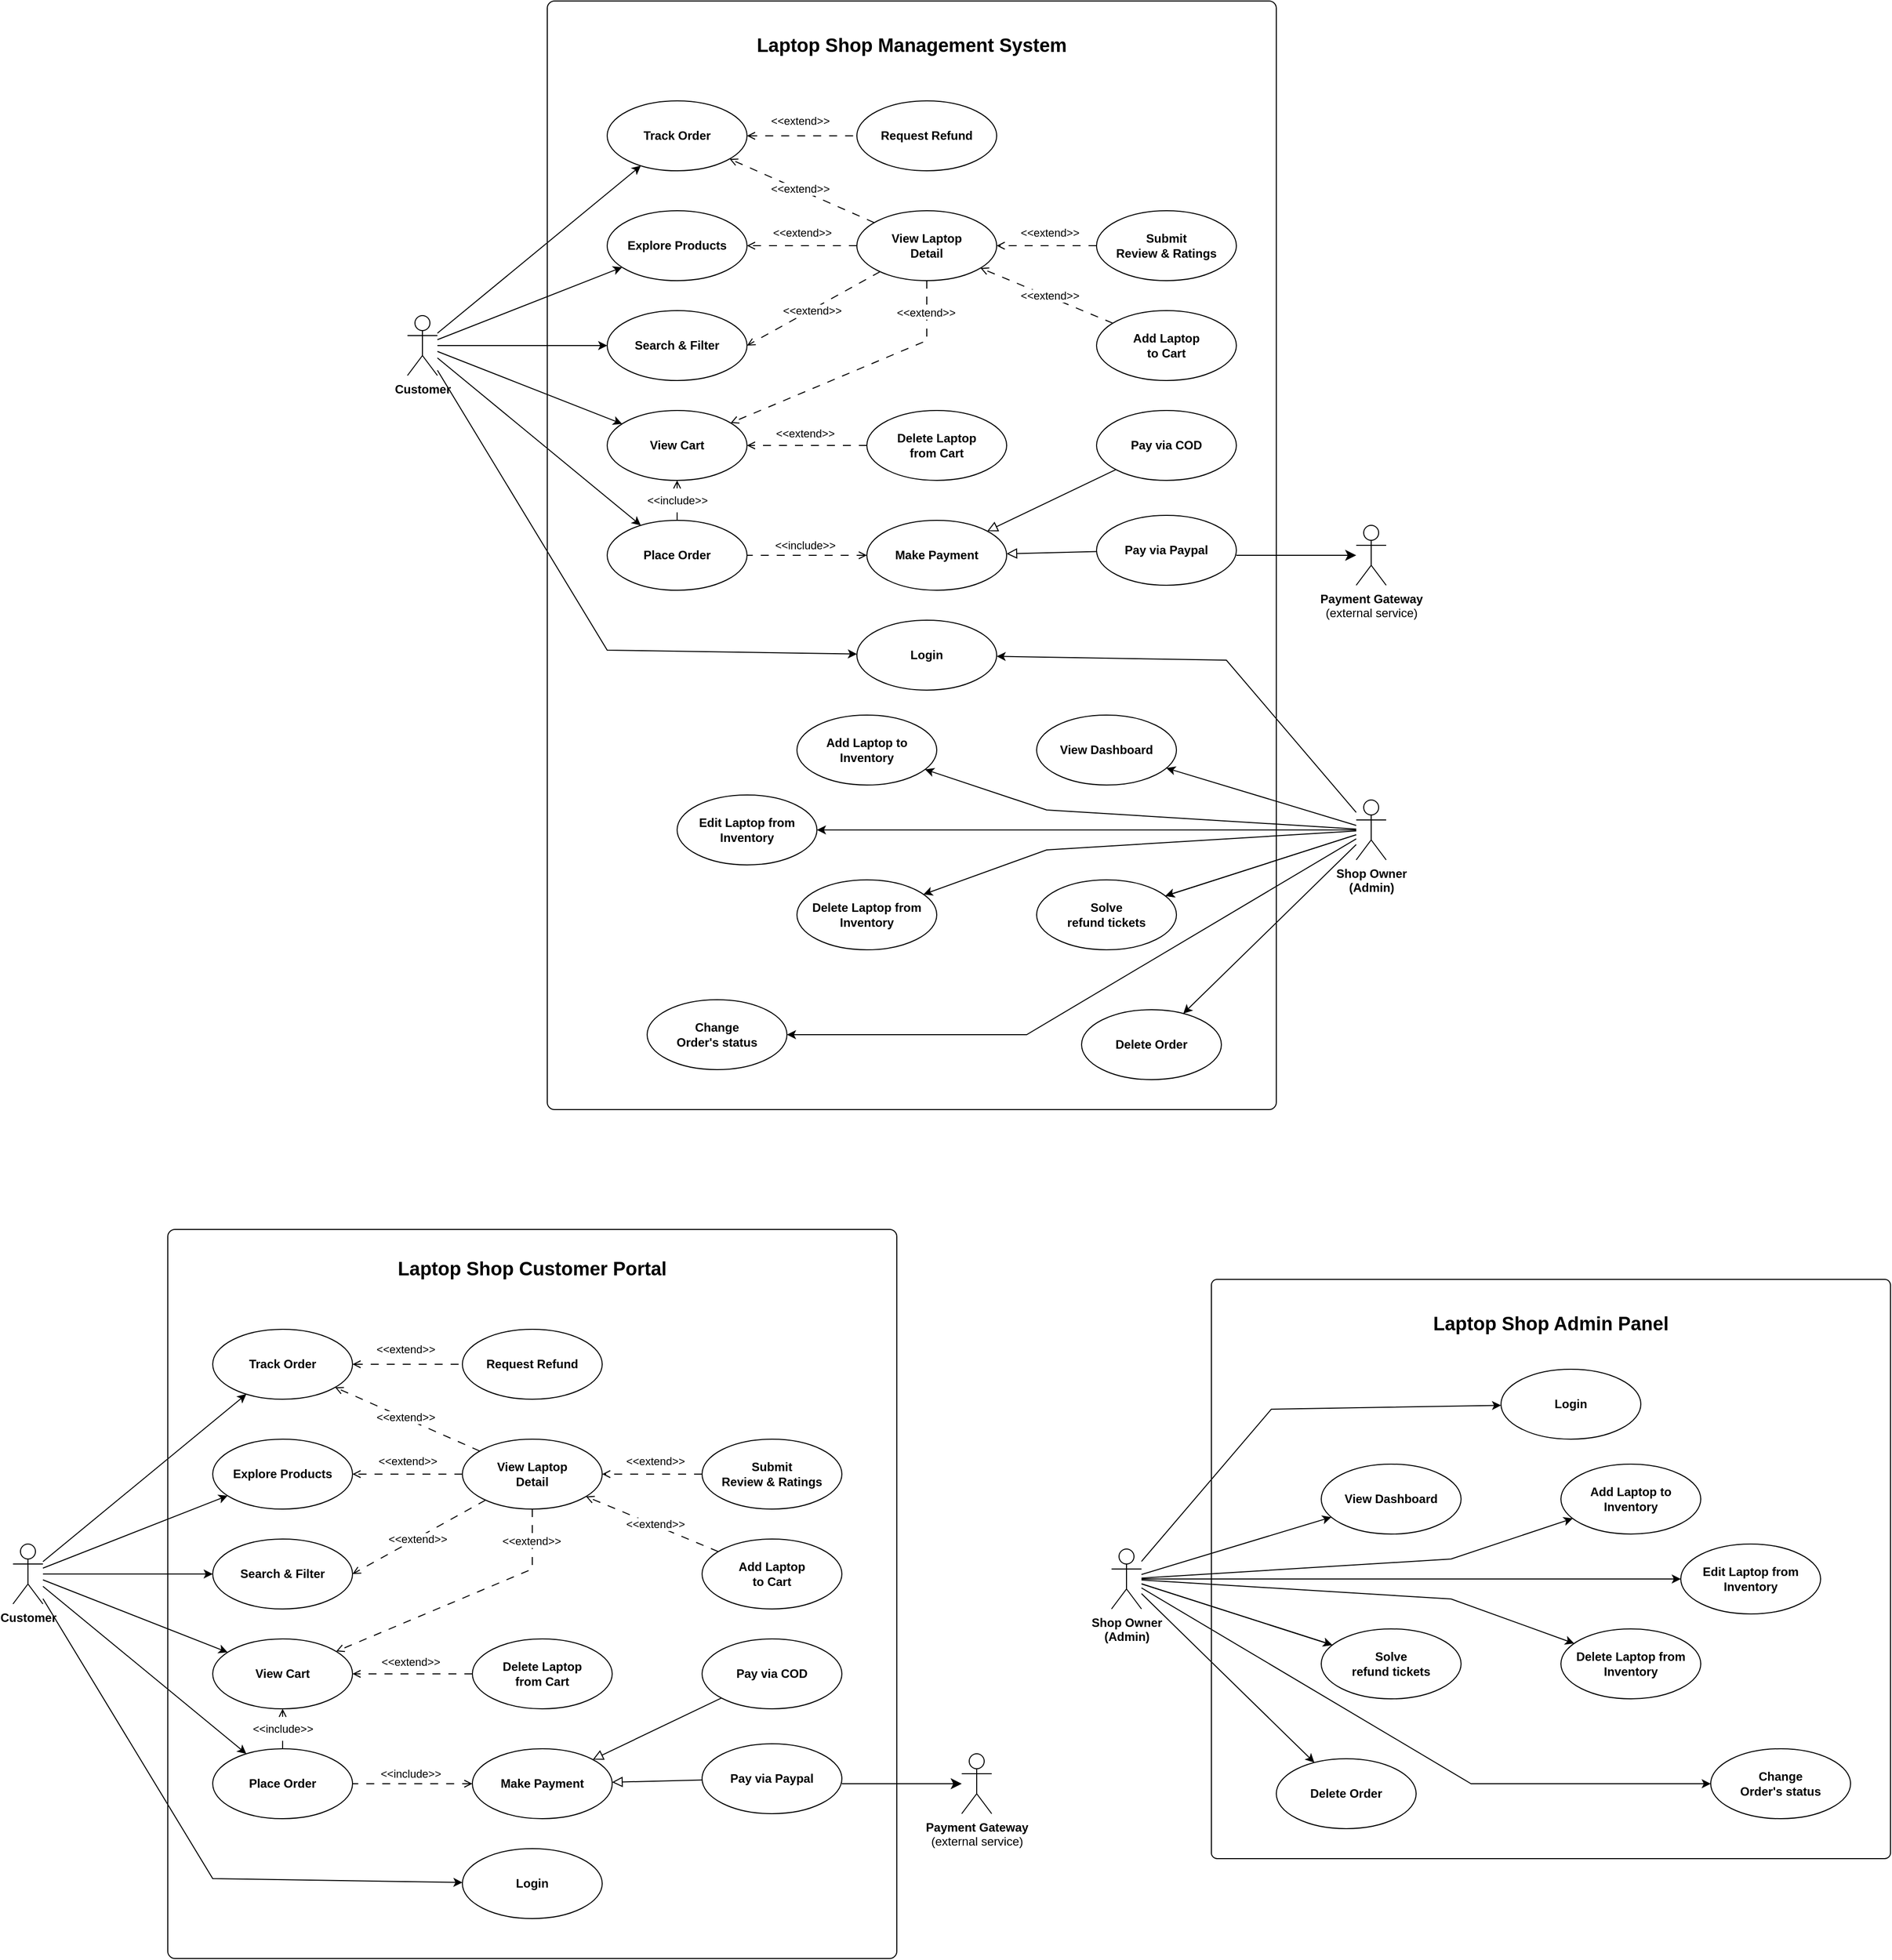 <mxfile version="26.2.14">
  <diagram name="Page-1" id="epp6MeICnpgugjpacMf2">
    <mxGraphModel dx="6395" dy="3235" grid="1" gridSize="10" guides="1" tooltips="1" connect="1" arrows="1" fold="1" page="1" pageScale="1" pageWidth="850" pageHeight="1100" math="0" shadow="0">
      <root>
        <mxCell id="0" />
        <mxCell id="1" parent="0" />
        <mxCell id="wX9qZOOwwHoZyqsNYJGV-92" value="" style="group" vertex="1" connectable="0" parent="1">
          <mxGeometry x="1470" y="1380" width="780" height="580" as="geometry" />
        </mxCell>
        <mxCell id="L0Vu2dLtuKGxXNF1MH6C-89" value="" style="rounded=1;whiteSpace=wrap;html=1;arcSize=1;" parent="wX9qZOOwwHoZyqsNYJGV-92" vertex="1">
          <mxGeometry x="100" width="680" height="580" as="geometry" />
        </mxCell>
        <mxCell id="L0Vu2dLtuKGxXNF1MH6C-90" value="&lt;strong data-end=&quot;806&quot; data-start=&quot;779&quot;&gt;Laptop Shop Admin Panel&lt;/strong&gt;" style="text;html=1;align=center;verticalAlign=middle;whiteSpace=wrap;rounded=0;fontStyle=1;fontSize=19;" parent="wX9qZOOwwHoZyqsNYJGV-92" vertex="1">
          <mxGeometry x="245" y="30" width="390" height="30" as="geometry" />
        </mxCell>
        <mxCell id="wX9qZOOwwHoZyqsNYJGV-73" style="rounded=0;orthogonalLoop=1;jettySize=auto;html=1;" edge="1" parent="wX9qZOOwwHoZyqsNYJGV-92" source="wX9qZOOwwHoZyqsNYJGV-81" target="wX9qZOOwwHoZyqsNYJGV-82">
          <mxGeometry relative="1" as="geometry">
            <Array as="points">
              <mxPoint x="160" y="130" />
            </Array>
          </mxGeometry>
        </mxCell>
        <mxCell id="wX9qZOOwwHoZyqsNYJGV-74" style="rounded=0;orthogonalLoop=1;jettySize=auto;html=1;" edge="1" parent="wX9qZOOwwHoZyqsNYJGV-92" source="wX9qZOOwwHoZyqsNYJGV-81" target="wX9qZOOwwHoZyqsNYJGV-83">
          <mxGeometry relative="1" as="geometry">
            <Array as="points">
              <mxPoint x="340" y="280" />
            </Array>
          </mxGeometry>
        </mxCell>
        <mxCell id="wX9qZOOwwHoZyqsNYJGV-75" style="rounded=0;orthogonalLoop=1;jettySize=auto;html=1;" edge="1" parent="wX9qZOOwwHoZyqsNYJGV-92" source="wX9qZOOwwHoZyqsNYJGV-81" target="wX9qZOOwwHoZyqsNYJGV-85">
          <mxGeometry relative="1" as="geometry" />
        </mxCell>
        <mxCell id="wX9qZOOwwHoZyqsNYJGV-76" style="rounded=0;orthogonalLoop=1;jettySize=auto;html=1;" edge="1" parent="wX9qZOOwwHoZyqsNYJGV-92" source="wX9qZOOwwHoZyqsNYJGV-81" target="wX9qZOOwwHoZyqsNYJGV-87">
          <mxGeometry relative="1" as="geometry" />
        </mxCell>
        <mxCell id="wX9qZOOwwHoZyqsNYJGV-77" style="edgeStyle=orthogonalEdgeStyle;rounded=0;orthogonalLoop=1;jettySize=auto;html=1;" edge="1" parent="wX9qZOOwwHoZyqsNYJGV-92" source="wX9qZOOwwHoZyqsNYJGV-81" target="wX9qZOOwwHoZyqsNYJGV-88">
          <mxGeometry relative="1" as="geometry" />
        </mxCell>
        <mxCell id="wX9qZOOwwHoZyqsNYJGV-78" style="rounded=0;orthogonalLoop=1;jettySize=auto;html=1;" edge="1" parent="wX9qZOOwwHoZyqsNYJGV-92" target="wX9qZOOwwHoZyqsNYJGV-89">
          <mxGeometry relative="1" as="geometry">
            <mxPoint x="30" y="301" as="sourcePoint" />
            <Array as="points">
              <mxPoint x="340" y="320" />
            </Array>
          </mxGeometry>
        </mxCell>
        <mxCell id="wX9qZOOwwHoZyqsNYJGV-79" style="rounded=0;orthogonalLoop=1;jettySize=auto;html=1;" edge="1" parent="wX9qZOOwwHoZyqsNYJGV-92" source="wX9qZOOwwHoZyqsNYJGV-81" target="wX9qZOOwwHoZyqsNYJGV-90">
          <mxGeometry relative="1" as="geometry" />
        </mxCell>
        <mxCell id="wX9qZOOwwHoZyqsNYJGV-80" style="rounded=0;orthogonalLoop=1;jettySize=auto;html=1;" edge="1" parent="wX9qZOOwwHoZyqsNYJGV-92" source="wX9qZOOwwHoZyqsNYJGV-81" target="wX9qZOOwwHoZyqsNYJGV-84">
          <mxGeometry relative="1" as="geometry">
            <Array as="points">
              <mxPoint x="360" y="505" />
            </Array>
          </mxGeometry>
        </mxCell>
        <mxCell id="wX9qZOOwwHoZyqsNYJGV-81" value="&lt;div&gt;&lt;strong data-end=&quot;55&quot; data-start=&quot;33&quot;&gt;Shop Owner&lt;/strong&gt;&lt;/div&gt;&lt;div&gt;&lt;strong data-end=&quot;55&quot; data-start=&quot;33&quot;&gt;(Admin)&lt;/strong&gt;&lt;/div&gt;" style="shape=umlActor;verticalLabelPosition=bottom;verticalAlign=top;html=1;outlineConnect=0;" vertex="1" parent="wX9qZOOwwHoZyqsNYJGV-92">
          <mxGeometry y="270" width="30" height="60" as="geometry" />
        </mxCell>
        <mxCell id="wX9qZOOwwHoZyqsNYJGV-82" value="&lt;div&gt;Login&lt;/div&gt;" style="ellipse;whiteSpace=wrap;html=1;fontStyle=1" vertex="1" parent="wX9qZOOwwHoZyqsNYJGV-92">
          <mxGeometry x="390" y="90" width="140" height="70" as="geometry" />
        </mxCell>
        <mxCell id="wX9qZOOwwHoZyqsNYJGV-83" value="Add Laptop to Inventory" style="ellipse;whiteSpace=wrap;html=1;fontStyle=1" vertex="1" parent="wX9qZOOwwHoZyqsNYJGV-92">
          <mxGeometry x="450" y="185" width="140" height="70" as="geometry" />
        </mxCell>
        <mxCell id="wX9qZOOwwHoZyqsNYJGV-84" value="&lt;div&gt;Change&lt;/div&gt;&lt;div&gt;Order&#39;s status&lt;/div&gt;" style="ellipse;whiteSpace=wrap;html=1;fontStyle=1" vertex="1" parent="wX9qZOOwwHoZyqsNYJGV-92">
          <mxGeometry x="600" y="470" width="140" height="70" as="geometry" />
        </mxCell>
        <mxCell id="wX9qZOOwwHoZyqsNYJGV-85" value="View Dashboard" style="ellipse;whiteSpace=wrap;html=1;fontStyle=1" vertex="1" parent="wX9qZOOwwHoZyqsNYJGV-92">
          <mxGeometry x="210" y="185" width="140" height="70" as="geometry" />
        </mxCell>
        <mxCell id="wX9qZOOwwHoZyqsNYJGV-86" value="" style="rounded=0;orthogonalLoop=1;jettySize=auto;html=1;" edge="1" parent="wX9qZOOwwHoZyqsNYJGV-92" source="wX9qZOOwwHoZyqsNYJGV-81" target="wX9qZOOwwHoZyqsNYJGV-87">
          <mxGeometry relative="1" as="geometry">
            <mxPoint x="30" y="303" as="sourcePoint" />
            <mxPoint x="376" y="381" as="targetPoint" />
          </mxGeometry>
        </mxCell>
        <mxCell id="wX9qZOOwwHoZyqsNYJGV-87" value="&lt;div&gt;Solve&lt;/div&gt;&lt;div&gt;refund tickets&lt;/div&gt;" style="ellipse;whiteSpace=wrap;html=1;fontStyle=1" vertex="1" parent="wX9qZOOwwHoZyqsNYJGV-92">
          <mxGeometry x="210" y="350" width="140" height="70" as="geometry" />
        </mxCell>
        <mxCell id="wX9qZOOwwHoZyqsNYJGV-88" value="Edit Laptop from Inventory" style="ellipse;whiteSpace=wrap;html=1;fontStyle=1" vertex="1" parent="wX9qZOOwwHoZyqsNYJGV-92">
          <mxGeometry x="570" y="265" width="140" height="70" as="geometry" />
        </mxCell>
        <mxCell id="wX9qZOOwwHoZyqsNYJGV-89" value="Delete Laptop from Inventory" style="ellipse;whiteSpace=wrap;html=1;fontStyle=1" vertex="1" parent="wX9qZOOwwHoZyqsNYJGV-92">
          <mxGeometry x="450" y="350" width="140" height="70" as="geometry" />
        </mxCell>
        <mxCell id="wX9qZOOwwHoZyqsNYJGV-90" value="Delete Order" style="ellipse;whiteSpace=wrap;html=1;fontStyle=1" vertex="1" parent="wX9qZOOwwHoZyqsNYJGV-92">
          <mxGeometry x="165" y="480" width="140" height="70" as="geometry" />
        </mxCell>
        <mxCell id="wX9qZOOwwHoZyqsNYJGV-94" value="" style="group" vertex="1" connectable="0" parent="1">
          <mxGeometry x="370" y="1330" width="980" height="730" as="geometry" />
        </mxCell>
        <mxCell id="L0Vu2dLtuKGxXNF1MH6C-61" value="" style="rounded=1;whiteSpace=wrap;html=1;arcSize=1;container=0;" parent="wX9qZOOwwHoZyqsNYJGV-94" vertex="1">
          <mxGeometry x="155" width="730" height="730" as="geometry" />
        </mxCell>
        <mxCell id="wX9qZOOwwHoZyqsNYJGV-23" value="&lt;div&gt;&lt;strong data-end=&quot;80&quot; data-start=&quot;61&quot;&gt;Payment Gateway&lt;/strong&gt;&lt;br&gt;&lt;/div&gt;&lt;div&gt;(external service)&lt;/div&gt;" style="shape=umlActor;verticalLabelPosition=bottom;verticalAlign=top;html=1;outlineConnect=0;container=0;" vertex="1" parent="wX9qZOOwwHoZyqsNYJGV-94">
          <mxGeometry x="950" y="525" width="30" height="60" as="geometry" />
        </mxCell>
        <mxCell id="wX9qZOOwwHoZyqsNYJGV-24" value="&lt;div&gt;Explore Products&lt;/div&gt;" style="ellipse;whiteSpace=wrap;html=1;fontStyle=1;container=0;" vertex="1" parent="wX9qZOOwwHoZyqsNYJGV-94">
          <mxGeometry x="200" y="210" width="140" height="70" as="geometry" />
        </mxCell>
        <mxCell id="wX9qZOOwwHoZyqsNYJGV-25" value="&lt;div&gt;Search &amp;amp; Filter&lt;/div&gt;" style="ellipse;whiteSpace=wrap;html=1;fontStyle=1;container=0;" vertex="1" parent="wX9qZOOwwHoZyqsNYJGV-94">
          <mxGeometry x="200" y="310" width="140" height="70" as="geometry" />
        </mxCell>
        <mxCell id="wX9qZOOwwHoZyqsNYJGV-26" value="&lt;div&gt;View Cart&lt;/div&gt;" style="ellipse;whiteSpace=wrap;html=1;fontStyle=1;container=0;" vertex="1" parent="wX9qZOOwwHoZyqsNYJGV-94">
          <mxGeometry x="200" y="410" width="140" height="70" as="geometry" />
        </mxCell>
        <mxCell id="wX9qZOOwwHoZyqsNYJGV-27" style="rounded=0;orthogonalLoop=1;jettySize=auto;html=1;dashed=1;dashPattern=8 8;endArrow=open;endFill=0;" edge="1" parent="wX9qZOOwwHoZyqsNYJGV-94" source="wX9qZOOwwHoZyqsNYJGV-29" target="wX9qZOOwwHoZyqsNYJGV-26">
          <mxGeometry relative="1" as="geometry">
            <Array as="points" />
          </mxGeometry>
        </mxCell>
        <mxCell id="wX9qZOOwwHoZyqsNYJGV-28" value="&amp;lt;&amp;lt;include&amp;gt;&amp;gt;" style="edgeLabel;html=1;align=center;verticalAlign=middle;resizable=0;points=[];container=0;" connectable="0" vertex="1" parent="wX9qZOOwwHoZyqsNYJGV-27">
          <mxGeometry x="-0.104" relative="1" as="geometry">
            <mxPoint y="-2" as="offset" />
          </mxGeometry>
        </mxCell>
        <mxCell id="wX9qZOOwwHoZyqsNYJGV-29" value="Place Order" style="ellipse;whiteSpace=wrap;html=1;fontStyle=1;container=0;" vertex="1" parent="wX9qZOOwwHoZyqsNYJGV-94">
          <mxGeometry x="200" y="520" width="140" height="70" as="geometry" />
        </mxCell>
        <mxCell id="wX9qZOOwwHoZyqsNYJGV-30" style="rounded=0;orthogonalLoop=1;jettySize=auto;html=1;endArrow=none;endFill=0;dashed=1;dashPattern=8 8;startArrow=open;startFill=0;" edge="1" parent="wX9qZOOwwHoZyqsNYJGV-94" source="wX9qZOOwwHoZyqsNYJGV-32" target="wX9qZOOwwHoZyqsNYJGV-40">
          <mxGeometry relative="1" as="geometry" />
        </mxCell>
        <mxCell id="wX9qZOOwwHoZyqsNYJGV-31" value="&amp;lt;&amp;lt;extend&amp;gt;&amp;gt;" style="edgeLabel;html=1;align=center;verticalAlign=middle;resizable=0;points=[];container=0;" connectable="0" vertex="1" parent="wX9qZOOwwHoZyqsNYJGV-30">
          <mxGeometry x="-0.035" y="1" relative="1" as="geometry">
            <mxPoint y="-14" as="offset" />
          </mxGeometry>
        </mxCell>
        <mxCell id="wX9qZOOwwHoZyqsNYJGV-32" value="Track Order" style="ellipse;whiteSpace=wrap;html=1;fontStyle=1;container=0;" vertex="1" parent="wX9qZOOwwHoZyqsNYJGV-94">
          <mxGeometry x="200" y="100" width="140" height="70" as="geometry" />
        </mxCell>
        <mxCell id="wX9qZOOwwHoZyqsNYJGV-33" style="rounded=0;orthogonalLoop=1;jettySize=auto;html=1;" edge="1" parent="wX9qZOOwwHoZyqsNYJGV-94" source="wX9qZOOwwHoZyqsNYJGV-39" target="wX9qZOOwwHoZyqsNYJGV-41">
          <mxGeometry relative="1" as="geometry">
            <Array as="points">
              <mxPoint x="200" y="650" />
            </Array>
          </mxGeometry>
        </mxCell>
        <mxCell id="wX9qZOOwwHoZyqsNYJGV-34" style="rounded=0;orthogonalLoop=1;jettySize=auto;html=1;" edge="1" parent="wX9qZOOwwHoZyqsNYJGV-94" source="wX9qZOOwwHoZyqsNYJGV-39" target="wX9qZOOwwHoZyqsNYJGV-24">
          <mxGeometry relative="1" as="geometry" />
        </mxCell>
        <mxCell id="wX9qZOOwwHoZyqsNYJGV-35" style="rounded=0;orthogonalLoop=1;jettySize=auto;html=1;" edge="1" parent="wX9qZOOwwHoZyqsNYJGV-94" source="wX9qZOOwwHoZyqsNYJGV-39" target="wX9qZOOwwHoZyqsNYJGV-25">
          <mxGeometry relative="1" as="geometry" />
        </mxCell>
        <mxCell id="wX9qZOOwwHoZyqsNYJGV-36" style="rounded=0;orthogonalLoop=1;jettySize=auto;html=1;" edge="1" parent="wX9qZOOwwHoZyqsNYJGV-94" source="wX9qZOOwwHoZyqsNYJGV-39" target="wX9qZOOwwHoZyqsNYJGV-26">
          <mxGeometry relative="1" as="geometry">
            <mxPoint x="40" y="480" as="sourcePoint" />
          </mxGeometry>
        </mxCell>
        <mxCell id="wX9qZOOwwHoZyqsNYJGV-37" style="rounded=0;orthogonalLoop=1;jettySize=auto;html=1;" edge="1" parent="wX9qZOOwwHoZyqsNYJGV-94" source="wX9qZOOwwHoZyqsNYJGV-39" target="wX9qZOOwwHoZyqsNYJGV-32">
          <mxGeometry relative="1" as="geometry" />
        </mxCell>
        <mxCell id="wX9qZOOwwHoZyqsNYJGV-38" style="rounded=0;orthogonalLoop=1;jettySize=auto;html=1;" edge="1" parent="wX9qZOOwwHoZyqsNYJGV-94" source="wX9qZOOwwHoZyqsNYJGV-39" target="wX9qZOOwwHoZyqsNYJGV-29">
          <mxGeometry relative="1" as="geometry" />
        </mxCell>
        <mxCell id="wX9qZOOwwHoZyqsNYJGV-39" value="&lt;b&gt;Customer&lt;/b&gt;" style="shape=umlActor;verticalLabelPosition=bottom;verticalAlign=top;html=1;outlineConnect=0;container=0;" vertex="1" parent="wX9qZOOwwHoZyqsNYJGV-94">
          <mxGeometry y="315" width="30" height="60" as="geometry" />
        </mxCell>
        <mxCell id="wX9qZOOwwHoZyqsNYJGV-40" value="Request Refund" style="ellipse;whiteSpace=wrap;html=1;fontStyle=1;container=0;" vertex="1" parent="wX9qZOOwwHoZyqsNYJGV-94">
          <mxGeometry x="450" y="100" width="140" height="70" as="geometry" />
        </mxCell>
        <mxCell id="wX9qZOOwwHoZyqsNYJGV-41" value="&lt;div&gt;Login&lt;/div&gt;" style="ellipse;whiteSpace=wrap;html=1;fontStyle=1;container=0;" vertex="1" parent="wX9qZOOwwHoZyqsNYJGV-94">
          <mxGeometry x="450" y="620" width="140" height="70" as="geometry" />
        </mxCell>
        <mxCell id="wX9qZOOwwHoZyqsNYJGV-42" style="rounded=0;orthogonalLoop=1;jettySize=auto;html=1;dashed=1;dashPattern=8 8;endArrow=none;endFill=0;startArrow=open;startFill=0;" edge="1" parent="wX9qZOOwwHoZyqsNYJGV-94" source="wX9qZOOwwHoZyqsNYJGV-44" target="wX9qZOOwwHoZyqsNYJGV-29">
          <mxGeometry relative="1" as="geometry" />
        </mxCell>
        <mxCell id="wX9qZOOwwHoZyqsNYJGV-43" value="&amp;lt;&amp;lt;include&amp;gt;&amp;gt;" style="edgeLabel;html=1;align=center;verticalAlign=middle;resizable=0;points=[];container=0;" connectable="0" vertex="1" parent="wX9qZOOwwHoZyqsNYJGV-42">
          <mxGeometry x="0.08" y="-3" relative="1" as="geometry">
            <mxPoint x="3" y="-7" as="offset" />
          </mxGeometry>
        </mxCell>
        <mxCell id="wX9qZOOwwHoZyqsNYJGV-44" value="Make Payment" style="ellipse;whiteSpace=wrap;html=1;fontStyle=1;container=0;" vertex="1" parent="wX9qZOOwwHoZyqsNYJGV-94">
          <mxGeometry x="460" y="520" width="140" height="70" as="geometry" />
        </mxCell>
        <mxCell id="wX9qZOOwwHoZyqsNYJGV-45" style="edgeStyle=none;curved=1;rounded=0;orthogonalLoop=1;jettySize=auto;html=1;fontSize=12;startSize=8;endSize=8;endArrow=block;endFill=0;" edge="1" parent="wX9qZOOwwHoZyqsNYJGV-94" source="wX9qZOOwwHoZyqsNYJGV-47" target="wX9qZOOwwHoZyqsNYJGV-44">
          <mxGeometry relative="1" as="geometry" />
        </mxCell>
        <mxCell id="wX9qZOOwwHoZyqsNYJGV-46" style="edgeStyle=none;curved=1;rounded=0;orthogonalLoop=1;jettySize=auto;html=1;fontSize=12;startSize=8;endSize=8;endArrow=classic;endFill=1;" edge="1" parent="wX9qZOOwwHoZyqsNYJGV-94" target="wX9qZOOwwHoZyqsNYJGV-23">
          <mxGeometry relative="1" as="geometry">
            <mxPoint x="830" y="555" as="sourcePoint" />
          </mxGeometry>
        </mxCell>
        <mxCell id="wX9qZOOwwHoZyqsNYJGV-47" value="Pay via Paypal" style="ellipse;whiteSpace=wrap;html=1;fontStyle=1;container=0;" vertex="1" parent="wX9qZOOwwHoZyqsNYJGV-94">
          <mxGeometry x="690" y="515" width="140" height="70" as="geometry" />
        </mxCell>
        <mxCell id="wX9qZOOwwHoZyqsNYJGV-48" style="edgeStyle=none;curved=1;rounded=0;orthogonalLoop=1;jettySize=auto;html=1;fontSize=12;startSize=8;endSize=8;endArrow=block;endFill=0;" edge="1" parent="wX9qZOOwwHoZyqsNYJGV-94" source="wX9qZOOwwHoZyqsNYJGV-49" target="wX9qZOOwwHoZyqsNYJGV-44">
          <mxGeometry relative="1" as="geometry" />
        </mxCell>
        <mxCell id="wX9qZOOwwHoZyqsNYJGV-49" value="Pay via COD" style="ellipse;whiteSpace=wrap;html=1;fontStyle=1;container=0;" vertex="1" parent="wX9qZOOwwHoZyqsNYJGV-94">
          <mxGeometry x="690" y="410" width="140" height="70" as="geometry" />
        </mxCell>
        <mxCell id="wX9qZOOwwHoZyqsNYJGV-50" style="edgeStyle=none;curved=1;rounded=0;orthogonalLoop=1;jettySize=auto;html=1;exitX=0.5;exitY=0;exitDx=0;exitDy=0;fontSize=12;startSize=8;endSize=8;" edge="1" parent="wX9qZOOwwHoZyqsNYJGV-94" source="wX9qZOOwwHoZyqsNYJGV-49" target="wX9qZOOwwHoZyqsNYJGV-49">
          <mxGeometry relative="1" as="geometry" />
        </mxCell>
        <mxCell id="wX9qZOOwwHoZyqsNYJGV-51" style="rounded=0;orthogonalLoop=1;jettySize=auto;html=1;dashed=1;dashPattern=8 8;endArrow=open;endFill=0;" edge="1" parent="wX9qZOOwwHoZyqsNYJGV-94" source="wX9qZOOwwHoZyqsNYJGV-59" target="wX9qZOOwwHoZyqsNYJGV-24">
          <mxGeometry relative="1" as="geometry" />
        </mxCell>
        <mxCell id="wX9qZOOwwHoZyqsNYJGV-52" value="&amp;lt;&amp;lt;extend&amp;gt;&amp;gt;" style="edgeLabel;html=1;align=center;verticalAlign=middle;resizable=0;points=[];container=0;" connectable="0" vertex="1" parent="wX9qZOOwwHoZyqsNYJGV-51">
          <mxGeometry x="0.03" y="3" relative="1" as="geometry">
            <mxPoint x="1" y="-16" as="offset" />
          </mxGeometry>
        </mxCell>
        <mxCell id="wX9qZOOwwHoZyqsNYJGV-53" style="rounded=0;orthogonalLoop=1;jettySize=auto;html=1;entryX=1;entryY=0.5;entryDx=0;entryDy=0;dashed=1;dashPattern=8 8;endArrow=open;endFill=0;" edge="1" parent="wX9qZOOwwHoZyqsNYJGV-94" source="wX9qZOOwwHoZyqsNYJGV-59" target="wX9qZOOwwHoZyqsNYJGV-25">
          <mxGeometry relative="1" as="geometry" />
        </mxCell>
        <mxCell id="wX9qZOOwwHoZyqsNYJGV-54" value="&amp;lt;&amp;lt;extend&amp;gt;&amp;gt;" style="edgeLabel;html=1;align=center;verticalAlign=middle;resizable=0;points=[];container=0;" connectable="0" vertex="1" parent="wX9qZOOwwHoZyqsNYJGV-53">
          <mxGeometry x="-0.039" y="-7" relative="1" as="geometry">
            <mxPoint x="-1" y="9" as="offset" />
          </mxGeometry>
        </mxCell>
        <mxCell id="wX9qZOOwwHoZyqsNYJGV-55" style="rounded=0;orthogonalLoop=1;jettySize=auto;html=1;dashed=1;dashPattern=8 8;endArrow=open;endFill=0;" edge="1" parent="wX9qZOOwwHoZyqsNYJGV-94" source="wX9qZOOwwHoZyqsNYJGV-59" target="wX9qZOOwwHoZyqsNYJGV-26">
          <mxGeometry relative="1" as="geometry">
            <Array as="points">
              <mxPoint x="520" y="340" />
            </Array>
          </mxGeometry>
        </mxCell>
        <mxCell id="wX9qZOOwwHoZyqsNYJGV-56" value="&amp;lt;&amp;lt;extend&amp;gt;&amp;gt;" style="edgeLabel;html=1;align=center;verticalAlign=middle;resizable=0;points=[];container=0;" vertex="1" connectable="0" parent="wX9qZOOwwHoZyqsNYJGV-55">
          <mxGeometry x="-0.723" y="-1" relative="1" as="geometry">
            <mxPoint y="-6" as="offset" />
          </mxGeometry>
        </mxCell>
        <mxCell id="wX9qZOOwwHoZyqsNYJGV-57" style="rounded=0;orthogonalLoop=1;jettySize=auto;html=1;dashed=1;dashPattern=8 8;endArrow=open;endFill=0;" edge="1" parent="wX9qZOOwwHoZyqsNYJGV-94" source="wX9qZOOwwHoZyqsNYJGV-59" target="wX9qZOOwwHoZyqsNYJGV-32">
          <mxGeometry relative="1" as="geometry" />
        </mxCell>
        <mxCell id="wX9qZOOwwHoZyqsNYJGV-58" value="&amp;lt;&amp;lt;extend&amp;gt;&amp;gt;" style="edgeLabel;html=1;align=center;verticalAlign=middle;resizable=0;points=[];container=0;" vertex="1" connectable="0" parent="wX9qZOOwwHoZyqsNYJGV-57">
          <mxGeometry x="0.113" relative="1" as="geometry">
            <mxPoint x="6" y="1" as="offset" />
          </mxGeometry>
        </mxCell>
        <mxCell id="wX9qZOOwwHoZyqsNYJGV-59" value="&lt;div&gt;View Laptop&lt;/div&gt;&lt;div&gt;Detail&lt;/div&gt;" style="ellipse;whiteSpace=wrap;html=1;fontStyle=1;container=0;" vertex="1" parent="wX9qZOOwwHoZyqsNYJGV-94">
          <mxGeometry x="450" y="210" width="140" height="70" as="geometry" />
        </mxCell>
        <mxCell id="wX9qZOOwwHoZyqsNYJGV-60" style="rounded=0;orthogonalLoop=1;jettySize=auto;html=1;dashed=1;dashPattern=8 8;endArrow=open;endFill=0;" edge="1" parent="wX9qZOOwwHoZyqsNYJGV-94" source="wX9qZOOwwHoZyqsNYJGV-62" target="wX9qZOOwwHoZyqsNYJGV-59">
          <mxGeometry relative="1" as="geometry" />
        </mxCell>
        <mxCell id="wX9qZOOwwHoZyqsNYJGV-61" value="&lt;div&gt;&amp;lt;&amp;lt;extend&amp;gt;&amp;gt;&lt;/div&gt;" style="edgeLabel;html=1;align=center;verticalAlign=middle;resizable=0;points=[];container=0;" connectable="0" vertex="1" parent="wX9qZOOwwHoZyqsNYJGV-60">
          <mxGeometry x="-0.054" y="-1" relative="1" as="geometry">
            <mxPoint y="-12" as="offset" />
          </mxGeometry>
        </mxCell>
        <mxCell id="wX9qZOOwwHoZyqsNYJGV-62" value="&lt;div&gt;Submit&lt;/div&gt;&lt;div&gt;Review &amp;amp; Ratings&lt;/div&gt;" style="ellipse;whiteSpace=wrap;html=1;fontStyle=1;container=0;" vertex="1" parent="wX9qZOOwwHoZyqsNYJGV-94">
          <mxGeometry x="690" y="210" width="140" height="70" as="geometry" />
        </mxCell>
        <mxCell id="wX9qZOOwwHoZyqsNYJGV-63" style="rounded=0;orthogonalLoop=1;jettySize=auto;html=1;dashed=1;dashPattern=8 8;endArrow=open;endFill=0;" edge="1" parent="wX9qZOOwwHoZyqsNYJGV-94" source="wX9qZOOwwHoZyqsNYJGV-65" target="wX9qZOOwwHoZyqsNYJGV-59">
          <mxGeometry relative="1" as="geometry" />
        </mxCell>
        <mxCell id="wX9qZOOwwHoZyqsNYJGV-64" value="&amp;lt;&amp;lt;extend&amp;gt;&amp;gt;" style="edgeLabel;html=1;align=center;verticalAlign=middle;resizable=0;points=[];container=0;" vertex="1" connectable="0" parent="wX9qZOOwwHoZyqsNYJGV-63">
          <mxGeometry x="-0.038" y="-1" relative="1" as="geometry">
            <mxPoint as="offset" />
          </mxGeometry>
        </mxCell>
        <mxCell id="wX9qZOOwwHoZyqsNYJGV-65" value="&lt;div&gt;Add Laptop&lt;/div&gt;&lt;div&gt;to Cart&lt;/div&gt;" style="ellipse;whiteSpace=wrap;html=1;fontStyle=1;container=0;" vertex="1" parent="wX9qZOOwwHoZyqsNYJGV-94">
          <mxGeometry x="690" y="310" width="140" height="70" as="geometry" />
        </mxCell>
        <mxCell id="wX9qZOOwwHoZyqsNYJGV-66" style="rounded=0;orthogonalLoop=1;jettySize=auto;html=1;dashed=1;dashPattern=8 8;endArrow=open;endFill=0;" edge="1" parent="wX9qZOOwwHoZyqsNYJGV-94" source="wX9qZOOwwHoZyqsNYJGV-68" target="wX9qZOOwwHoZyqsNYJGV-26">
          <mxGeometry relative="1" as="geometry" />
        </mxCell>
        <mxCell id="wX9qZOOwwHoZyqsNYJGV-67" value="&amp;lt;&amp;lt;extend&amp;gt;&amp;gt;" style="edgeLabel;html=1;align=center;verticalAlign=middle;resizable=0;points=[];container=0;" vertex="1" connectable="0" parent="wX9qZOOwwHoZyqsNYJGV-66">
          <mxGeometry x="0.159" y="-1" relative="1" as="geometry">
            <mxPoint x="7" y="-11" as="offset" />
          </mxGeometry>
        </mxCell>
        <mxCell id="wX9qZOOwwHoZyqsNYJGV-68" value="Delete Laptop&lt;div&gt;from Cart&lt;/div&gt;" style="ellipse;whiteSpace=wrap;html=1;fontStyle=1;container=0;" vertex="1" parent="wX9qZOOwwHoZyqsNYJGV-94">
          <mxGeometry x="460" y="410" width="140" height="70" as="geometry" />
        </mxCell>
        <mxCell id="L0Vu2dLtuKGxXNF1MH6C-65" value="&lt;strong data-end=&quot;886&quot; data-start=&quot;855&quot;&gt;Laptop Shop Customer Portal&lt;/strong&gt;" style="text;html=1;align=center;verticalAlign=middle;whiteSpace=wrap;rounded=0;fontStyle=1;fontSize=19;container=0;" parent="wX9qZOOwwHoZyqsNYJGV-94" vertex="1">
          <mxGeometry x="325" y="20" width="390" height="40" as="geometry" />
        </mxCell>
        <mxCell id="wX9qZOOwwHoZyqsNYJGV-95" value="" style="group" vertex="1" connectable="0" parent="1">
          <mxGeometry x="765" y="100" width="980" height="1110" as="geometry" />
        </mxCell>
        <mxCell id="AUuvuJSWGTRibqquBpfd-69" value="" style="rounded=1;whiteSpace=wrap;html=1;arcSize=1;" parent="wX9qZOOwwHoZyqsNYJGV-95" vertex="1">
          <mxGeometry x="140" width="730" height="1110" as="geometry" />
        </mxCell>
        <mxCell id="AUuvuJSWGTRibqquBpfd-3" value="&lt;div&gt;&lt;strong data-end=&quot;80&quot; data-start=&quot;61&quot;&gt;Payment Gateway&lt;/strong&gt;&lt;br&gt;&lt;/div&gt;&lt;div&gt;(external service)&lt;/div&gt;" style="shape=umlActor;verticalLabelPosition=bottom;verticalAlign=top;html=1;outlineConnect=0;" parent="wX9qZOOwwHoZyqsNYJGV-95" vertex="1">
          <mxGeometry x="950" y="525" width="30" height="60" as="geometry" />
        </mxCell>
        <mxCell id="AUuvuJSWGTRibqquBpfd-19" style="rounded=0;orthogonalLoop=1;jettySize=auto;html=1;" parent="wX9qZOOwwHoZyqsNYJGV-95" source="AUuvuJSWGTRibqquBpfd-4" target="AUuvuJSWGTRibqquBpfd-17" edge="1">
          <mxGeometry relative="1" as="geometry">
            <Array as="points">
              <mxPoint x="820" y="660" />
            </Array>
          </mxGeometry>
        </mxCell>
        <mxCell id="AUuvuJSWGTRibqquBpfd-58" style="rounded=0;orthogonalLoop=1;jettySize=auto;html=1;" parent="wX9qZOOwwHoZyqsNYJGV-95" source="AUuvuJSWGTRibqquBpfd-4" target="AUuvuJSWGTRibqquBpfd-51" edge="1">
          <mxGeometry relative="1" as="geometry">
            <Array as="points">
              <mxPoint x="640" y="810" />
            </Array>
          </mxGeometry>
        </mxCell>
        <mxCell id="AUuvuJSWGTRibqquBpfd-59" style="rounded=0;orthogonalLoop=1;jettySize=auto;html=1;" parent="wX9qZOOwwHoZyqsNYJGV-95" source="AUuvuJSWGTRibqquBpfd-4" target="AUuvuJSWGTRibqquBpfd-53" edge="1">
          <mxGeometry relative="1" as="geometry" />
        </mxCell>
        <mxCell id="L0Vu2dLtuKGxXNF1MH6C-10" style="rounded=0;orthogonalLoop=1;jettySize=auto;html=1;" parent="wX9qZOOwwHoZyqsNYJGV-95" source="AUuvuJSWGTRibqquBpfd-4" target="L0Vu2dLtuKGxXNF1MH6C-9" edge="1">
          <mxGeometry relative="1" as="geometry" />
        </mxCell>
        <mxCell id="wX9qZOOwwHoZyqsNYJGV-12" style="edgeStyle=orthogonalEdgeStyle;rounded=0;orthogonalLoop=1;jettySize=auto;html=1;" edge="1" parent="wX9qZOOwwHoZyqsNYJGV-95" source="AUuvuJSWGTRibqquBpfd-4" target="wX9qZOOwwHoZyqsNYJGV-10">
          <mxGeometry relative="1" as="geometry" />
        </mxCell>
        <mxCell id="wX9qZOOwwHoZyqsNYJGV-13" style="rounded=0;orthogonalLoop=1;jettySize=auto;html=1;" edge="1" parent="wX9qZOOwwHoZyqsNYJGV-95" target="wX9qZOOwwHoZyqsNYJGV-11">
          <mxGeometry relative="1" as="geometry">
            <mxPoint x="950" y="831" as="sourcePoint" />
            <Array as="points">
              <mxPoint x="640" y="850" />
            </Array>
          </mxGeometry>
        </mxCell>
        <mxCell id="wX9qZOOwwHoZyqsNYJGV-15" style="rounded=0;orthogonalLoop=1;jettySize=auto;html=1;" edge="1" parent="wX9qZOOwwHoZyqsNYJGV-95" source="AUuvuJSWGTRibqquBpfd-4" target="wX9qZOOwwHoZyqsNYJGV-14">
          <mxGeometry relative="1" as="geometry" />
        </mxCell>
        <mxCell id="wX9qZOOwwHoZyqsNYJGV-16" style="rounded=0;orthogonalLoop=1;jettySize=auto;html=1;" edge="1" parent="wX9qZOOwwHoZyqsNYJGV-95" source="AUuvuJSWGTRibqquBpfd-4" target="AUuvuJSWGTRibqquBpfd-52">
          <mxGeometry relative="1" as="geometry">
            <Array as="points">
              <mxPoint x="620" y="1035" />
            </Array>
          </mxGeometry>
        </mxCell>
        <mxCell id="AUuvuJSWGTRibqquBpfd-4" value="&lt;div&gt;&lt;strong data-end=&quot;55&quot; data-start=&quot;33&quot;&gt;Shop Owner&lt;/strong&gt;&lt;/div&gt;&lt;div&gt;&lt;strong data-end=&quot;55&quot; data-start=&quot;33&quot;&gt;(Admin)&lt;/strong&gt;&lt;/div&gt;" style="shape=umlActor;verticalLabelPosition=bottom;verticalAlign=top;html=1;outlineConnect=0;" parent="wX9qZOOwwHoZyqsNYJGV-95" vertex="1">
          <mxGeometry x="950" y="800" width="30" height="60" as="geometry" />
        </mxCell>
        <mxCell id="AUuvuJSWGTRibqquBpfd-8" value="&lt;div&gt;Explore Products&lt;/div&gt;" style="ellipse;whiteSpace=wrap;html=1;fontStyle=1" parent="wX9qZOOwwHoZyqsNYJGV-95" vertex="1">
          <mxGeometry x="200" y="210" width="140" height="70" as="geometry" />
        </mxCell>
        <mxCell id="AUuvuJSWGTRibqquBpfd-9" value="&lt;div&gt;Search &amp;amp; Filter&lt;/div&gt;" style="ellipse;whiteSpace=wrap;html=1;fontStyle=1" parent="wX9qZOOwwHoZyqsNYJGV-95" vertex="1">
          <mxGeometry x="200" y="310" width="140" height="70" as="geometry" />
        </mxCell>
        <mxCell id="AUuvuJSWGTRibqquBpfd-10" value="&lt;div&gt;View Cart&lt;/div&gt;" style="ellipse;whiteSpace=wrap;html=1;fontStyle=1" parent="wX9qZOOwwHoZyqsNYJGV-95" vertex="1">
          <mxGeometry x="200" y="410" width="140" height="70" as="geometry" />
        </mxCell>
        <mxCell id="AUuvuJSWGTRibqquBpfd-37" style="rounded=0;orthogonalLoop=1;jettySize=auto;html=1;dashed=1;dashPattern=8 8;endArrow=open;endFill=0;" parent="wX9qZOOwwHoZyqsNYJGV-95" source="AUuvuJSWGTRibqquBpfd-11" target="AUuvuJSWGTRibqquBpfd-10" edge="1">
          <mxGeometry relative="1" as="geometry">
            <Array as="points" />
          </mxGeometry>
        </mxCell>
        <mxCell id="AUuvuJSWGTRibqquBpfd-38" value="&amp;lt;&amp;lt;include&amp;gt;&amp;gt;" style="edgeLabel;html=1;align=center;verticalAlign=middle;resizable=0;points=[];" parent="AUuvuJSWGTRibqquBpfd-37" connectable="0" vertex="1">
          <mxGeometry x="-0.104" relative="1" as="geometry">
            <mxPoint y="-2" as="offset" />
          </mxGeometry>
        </mxCell>
        <mxCell id="AUuvuJSWGTRibqquBpfd-11" value="Place Order" style="ellipse;whiteSpace=wrap;html=1;fontStyle=1" parent="wX9qZOOwwHoZyqsNYJGV-95" vertex="1">
          <mxGeometry x="200" y="520" width="140" height="70" as="geometry" />
        </mxCell>
        <mxCell id="L0Vu2dLtuKGxXNF1MH6C-1" style="rounded=0;orthogonalLoop=1;jettySize=auto;html=1;endArrow=none;endFill=0;dashed=1;dashPattern=8 8;startArrow=open;startFill=0;" parent="wX9qZOOwwHoZyqsNYJGV-95" source="AUuvuJSWGTRibqquBpfd-12" target="AUuvuJSWGTRibqquBpfd-15" edge="1">
          <mxGeometry relative="1" as="geometry" />
        </mxCell>
        <mxCell id="L0Vu2dLtuKGxXNF1MH6C-2" value="&amp;lt;&amp;lt;extend&amp;gt;&amp;gt;" style="edgeLabel;html=1;align=center;verticalAlign=middle;resizable=0;points=[];" parent="L0Vu2dLtuKGxXNF1MH6C-1" connectable="0" vertex="1">
          <mxGeometry x="-0.035" y="1" relative="1" as="geometry">
            <mxPoint y="-14" as="offset" />
          </mxGeometry>
        </mxCell>
        <mxCell id="AUuvuJSWGTRibqquBpfd-12" value="Track Order" style="ellipse;whiteSpace=wrap;html=1;fontStyle=1" parent="wX9qZOOwwHoZyqsNYJGV-95" vertex="1">
          <mxGeometry x="200" y="100" width="140" height="70" as="geometry" />
        </mxCell>
        <mxCell id="AUuvuJSWGTRibqquBpfd-18" style="rounded=0;orthogonalLoop=1;jettySize=auto;html=1;" parent="wX9qZOOwwHoZyqsNYJGV-95" source="AUuvuJSWGTRibqquBpfd-14" target="AUuvuJSWGTRibqquBpfd-17" edge="1">
          <mxGeometry relative="1" as="geometry">
            <Array as="points">
              <mxPoint x="200" y="650" />
            </Array>
          </mxGeometry>
        </mxCell>
        <mxCell id="AUuvuJSWGTRibqquBpfd-26" style="rounded=0;orthogonalLoop=1;jettySize=auto;html=1;" parent="wX9qZOOwwHoZyqsNYJGV-95" source="AUuvuJSWGTRibqquBpfd-14" target="AUuvuJSWGTRibqquBpfd-8" edge="1">
          <mxGeometry relative="1" as="geometry" />
        </mxCell>
        <mxCell id="AUuvuJSWGTRibqquBpfd-27" style="rounded=0;orthogonalLoop=1;jettySize=auto;html=1;" parent="wX9qZOOwwHoZyqsNYJGV-95" source="AUuvuJSWGTRibqquBpfd-14" target="AUuvuJSWGTRibqquBpfd-9" edge="1">
          <mxGeometry relative="1" as="geometry" />
        </mxCell>
        <mxCell id="AUuvuJSWGTRibqquBpfd-28" style="rounded=0;orthogonalLoop=1;jettySize=auto;html=1;" parent="wX9qZOOwwHoZyqsNYJGV-95" source="AUuvuJSWGTRibqquBpfd-14" target="AUuvuJSWGTRibqquBpfd-10" edge="1">
          <mxGeometry relative="1" as="geometry">
            <mxPoint x="40" y="480" as="sourcePoint" />
          </mxGeometry>
        </mxCell>
        <mxCell id="AUuvuJSWGTRibqquBpfd-29" style="rounded=0;orthogonalLoop=1;jettySize=auto;html=1;" parent="wX9qZOOwwHoZyqsNYJGV-95" source="AUuvuJSWGTRibqquBpfd-14" target="AUuvuJSWGTRibqquBpfd-12" edge="1">
          <mxGeometry relative="1" as="geometry" />
        </mxCell>
        <mxCell id="AUuvuJSWGTRibqquBpfd-34" style="rounded=0;orthogonalLoop=1;jettySize=auto;html=1;" parent="wX9qZOOwwHoZyqsNYJGV-95" source="AUuvuJSWGTRibqquBpfd-14" target="AUuvuJSWGTRibqquBpfd-11" edge="1">
          <mxGeometry relative="1" as="geometry" />
        </mxCell>
        <mxCell id="AUuvuJSWGTRibqquBpfd-14" value="&lt;b&gt;Customer&lt;/b&gt;" style="shape=umlActor;verticalLabelPosition=bottom;verticalAlign=top;html=1;outlineConnect=0;" parent="wX9qZOOwwHoZyqsNYJGV-95" vertex="1">
          <mxGeometry y="315" width="30" height="60" as="geometry" />
        </mxCell>
        <mxCell id="AUuvuJSWGTRibqquBpfd-15" value="Request Refund" style="ellipse;whiteSpace=wrap;html=1;fontStyle=1" parent="wX9qZOOwwHoZyqsNYJGV-95" vertex="1">
          <mxGeometry x="450" y="100" width="140" height="70" as="geometry" />
        </mxCell>
        <mxCell id="AUuvuJSWGTRibqquBpfd-17" value="&lt;div&gt;Login&lt;/div&gt;" style="ellipse;whiteSpace=wrap;html=1;fontStyle=1" parent="wX9qZOOwwHoZyqsNYJGV-95" vertex="1">
          <mxGeometry x="450" y="620" width="140" height="70" as="geometry" />
        </mxCell>
        <mxCell id="AUuvuJSWGTRibqquBpfd-44" style="rounded=0;orthogonalLoop=1;jettySize=auto;html=1;dashed=1;dashPattern=8 8;endArrow=none;endFill=0;startArrow=open;startFill=0;" parent="wX9qZOOwwHoZyqsNYJGV-95" source="AUuvuJSWGTRibqquBpfd-39" target="AUuvuJSWGTRibqquBpfd-11" edge="1">
          <mxGeometry relative="1" as="geometry" />
        </mxCell>
        <mxCell id="AUuvuJSWGTRibqquBpfd-45" value="&amp;lt;&amp;lt;include&amp;gt;&amp;gt;" style="edgeLabel;html=1;align=center;verticalAlign=middle;resizable=0;points=[];" parent="AUuvuJSWGTRibqquBpfd-44" connectable="0" vertex="1">
          <mxGeometry x="0.08" y="-3" relative="1" as="geometry">
            <mxPoint x="3" y="-7" as="offset" />
          </mxGeometry>
        </mxCell>
        <mxCell id="AUuvuJSWGTRibqquBpfd-39" value="Make Payment" style="ellipse;whiteSpace=wrap;html=1;fontStyle=1" parent="wX9qZOOwwHoZyqsNYJGV-95" vertex="1">
          <mxGeometry x="460" y="520" width="140" height="70" as="geometry" />
        </mxCell>
        <mxCell id="AUuvuJSWGTRibqquBpfd-51" value="Add Laptop to Inventory" style="ellipse;whiteSpace=wrap;html=1;fontStyle=1" parent="wX9qZOOwwHoZyqsNYJGV-95" vertex="1">
          <mxGeometry x="390" y="715" width="140" height="70" as="geometry" />
        </mxCell>
        <mxCell id="AUuvuJSWGTRibqquBpfd-52" value="&lt;div&gt;Change&lt;/div&gt;&lt;div&gt;Order&#39;s status&lt;/div&gt;" style="ellipse;whiteSpace=wrap;html=1;fontStyle=1" parent="wX9qZOOwwHoZyqsNYJGV-95" vertex="1">
          <mxGeometry x="240" y="1000" width="140" height="70" as="geometry" />
        </mxCell>
        <mxCell id="AUuvuJSWGTRibqquBpfd-53" value="View Dashboard" style="ellipse;whiteSpace=wrap;html=1;fontStyle=1" parent="wX9qZOOwwHoZyqsNYJGV-95" vertex="1">
          <mxGeometry x="630" y="715" width="140" height="70" as="geometry" />
        </mxCell>
        <mxCell id="AUuvuJSWGTRibqquBpfd-72" value="&lt;strong data-end=&quot;346&quot; data-start=&quot;313&quot;&gt;Laptop Shop Management System&lt;/strong&gt;" style="text;html=1;align=center;verticalAlign=middle;whiteSpace=wrap;rounded=0;fontStyle=1;fontSize=19;" parent="wX9qZOOwwHoZyqsNYJGV-95" vertex="1">
          <mxGeometry x="310" y="30" width="390" height="30" as="geometry" />
        </mxCell>
        <mxCell id="omvg_EmETwAM50VuNWnh-6" style="edgeStyle=none;curved=1;rounded=0;orthogonalLoop=1;jettySize=auto;html=1;fontSize=12;startSize=8;endSize=8;endArrow=block;endFill=0;" parent="wX9qZOOwwHoZyqsNYJGV-95" source="omvg_EmETwAM50VuNWnh-3" target="AUuvuJSWGTRibqquBpfd-39" edge="1">
          <mxGeometry relative="1" as="geometry" />
        </mxCell>
        <mxCell id="omvg_EmETwAM50VuNWnh-10" style="edgeStyle=none;curved=1;rounded=0;orthogonalLoop=1;jettySize=auto;html=1;fontSize=12;startSize=8;endSize=8;endArrow=classic;endFill=1;" parent="wX9qZOOwwHoZyqsNYJGV-95" target="AUuvuJSWGTRibqquBpfd-3" edge="1">
          <mxGeometry relative="1" as="geometry">
            <mxPoint x="830" y="555" as="sourcePoint" />
          </mxGeometry>
        </mxCell>
        <mxCell id="omvg_EmETwAM50VuNWnh-3" value="Pay via Paypal" style="ellipse;whiteSpace=wrap;html=1;fontStyle=1" parent="wX9qZOOwwHoZyqsNYJGV-95" vertex="1">
          <mxGeometry x="690" y="515" width="140" height="70" as="geometry" />
        </mxCell>
        <mxCell id="omvg_EmETwAM50VuNWnh-5" style="edgeStyle=none;curved=1;rounded=0;orthogonalLoop=1;jettySize=auto;html=1;fontSize=12;startSize=8;endSize=8;endArrow=block;endFill=0;" parent="wX9qZOOwwHoZyqsNYJGV-95" source="omvg_EmETwAM50VuNWnh-4" target="AUuvuJSWGTRibqquBpfd-39" edge="1">
          <mxGeometry relative="1" as="geometry" />
        </mxCell>
        <mxCell id="omvg_EmETwAM50VuNWnh-4" value="Pay via COD" style="ellipse;whiteSpace=wrap;html=1;fontStyle=1" parent="wX9qZOOwwHoZyqsNYJGV-95" vertex="1">
          <mxGeometry x="690" y="410" width="140" height="70" as="geometry" />
        </mxCell>
        <mxCell id="omvg_EmETwAM50VuNWnh-7" style="edgeStyle=none;curved=1;rounded=0;orthogonalLoop=1;jettySize=auto;html=1;exitX=0.5;exitY=0;exitDx=0;exitDy=0;fontSize=12;startSize=8;endSize=8;" parent="wX9qZOOwwHoZyqsNYJGV-95" source="omvg_EmETwAM50VuNWnh-4" target="omvg_EmETwAM50VuNWnh-4" edge="1">
          <mxGeometry relative="1" as="geometry" />
        </mxCell>
        <mxCell id="L0Vu2dLtuKGxXNF1MH6C-13" style="rounded=0;orthogonalLoop=1;jettySize=auto;html=1;dashed=1;dashPattern=8 8;endArrow=open;endFill=0;" parent="wX9qZOOwwHoZyqsNYJGV-95" source="L0Vu2dLtuKGxXNF1MH6C-12" target="AUuvuJSWGTRibqquBpfd-8" edge="1">
          <mxGeometry relative="1" as="geometry" />
        </mxCell>
        <mxCell id="L0Vu2dLtuKGxXNF1MH6C-15" value="&amp;lt;&amp;lt;extend&amp;gt;&amp;gt;" style="edgeLabel;html=1;align=center;verticalAlign=middle;resizable=0;points=[];" parent="L0Vu2dLtuKGxXNF1MH6C-13" connectable="0" vertex="1">
          <mxGeometry x="0.03" y="3" relative="1" as="geometry">
            <mxPoint x="1" y="-16" as="offset" />
          </mxGeometry>
        </mxCell>
        <mxCell id="L0Vu2dLtuKGxXNF1MH6C-14" style="rounded=0;orthogonalLoop=1;jettySize=auto;html=1;entryX=1;entryY=0.5;entryDx=0;entryDy=0;dashed=1;dashPattern=8 8;endArrow=open;endFill=0;" parent="wX9qZOOwwHoZyqsNYJGV-95" source="L0Vu2dLtuKGxXNF1MH6C-12" target="AUuvuJSWGTRibqquBpfd-9" edge="1">
          <mxGeometry relative="1" as="geometry" />
        </mxCell>
        <mxCell id="L0Vu2dLtuKGxXNF1MH6C-17" value="&amp;lt;&amp;lt;extend&amp;gt;&amp;gt;" style="edgeLabel;html=1;align=center;verticalAlign=middle;resizable=0;points=[];" parent="L0Vu2dLtuKGxXNF1MH6C-14" connectable="0" vertex="1">
          <mxGeometry x="-0.039" y="-7" relative="1" as="geometry">
            <mxPoint x="-1" y="9" as="offset" />
          </mxGeometry>
        </mxCell>
        <mxCell id="wX9qZOOwwHoZyqsNYJGV-17" style="rounded=0;orthogonalLoop=1;jettySize=auto;html=1;dashed=1;dashPattern=8 8;endArrow=open;endFill=0;" edge="1" parent="wX9qZOOwwHoZyqsNYJGV-95" source="L0Vu2dLtuKGxXNF1MH6C-12" target="AUuvuJSWGTRibqquBpfd-10">
          <mxGeometry relative="1" as="geometry">
            <Array as="points">
              <mxPoint x="520" y="340" />
            </Array>
          </mxGeometry>
        </mxCell>
        <mxCell id="wX9qZOOwwHoZyqsNYJGV-18" value="&amp;lt;&amp;lt;extend&amp;gt;&amp;gt;" style="edgeLabel;html=1;align=center;verticalAlign=middle;resizable=0;points=[];" vertex="1" connectable="0" parent="wX9qZOOwwHoZyqsNYJGV-17">
          <mxGeometry x="-0.723" y="-1" relative="1" as="geometry">
            <mxPoint y="-6" as="offset" />
          </mxGeometry>
        </mxCell>
        <mxCell id="wX9qZOOwwHoZyqsNYJGV-19" style="rounded=0;orthogonalLoop=1;jettySize=auto;html=1;dashed=1;dashPattern=8 8;endArrow=open;endFill=0;" edge="1" parent="wX9qZOOwwHoZyqsNYJGV-95" source="L0Vu2dLtuKGxXNF1MH6C-12" target="AUuvuJSWGTRibqquBpfd-12">
          <mxGeometry relative="1" as="geometry" />
        </mxCell>
        <mxCell id="wX9qZOOwwHoZyqsNYJGV-20" value="&amp;lt;&amp;lt;extend&amp;gt;&amp;gt;" style="edgeLabel;html=1;align=center;verticalAlign=middle;resizable=0;points=[];" vertex="1" connectable="0" parent="wX9qZOOwwHoZyqsNYJGV-19">
          <mxGeometry x="0.113" relative="1" as="geometry">
            <mxPoint x="6" y="1" as="offset" />
          </mxGeometry>
        </mxCell>
        <mxCell id="L0Vu2dLtuKGxXNF1MH6C-12" value="&lt;div&gt;View Laptop&lt;/div&gt;&lt;div&gt;Detail&lt;/div&gt;" style="ellipse;whiteSpace=wrap;html=1;fontStyle=1" parent="wX9qZOOwwHoZyqsNYJGV-95" vertex="1">
          <mxGeometry x="450" y="210" width="140" height="70" as="geometry" />
        </mxCell>
        <mxCell id="L0Vu2dLtuKGxXNF1MH6C-19" style="rounded=0;orthogonalLoop=1;jettySize=auto;html=1;dashed=1;dashPattern=8 8;endArrow=open;endFill=0;" parent="wX9qZOOwwHoZyqsNYJGV-95" source="L0Vu2dLtuKGxXNF1MH6C-18" target="L0Vu2dLtuKGxXNF1MH6C-12" edge="1">
          <mxGeometry relative="1" as="geometry" />
        </mxCell>
        <mxCell id="L0Vu2dLtuKGxXNF1MH6C-20" value="&lt;div&gt;&amp;lt;&amp;lt;extend&amp;gt;&amp;gt;&lt;/div&gt;" style="edgeLabel;html=1;align=center;verticalAlign=middle;resizable=0;points=[];" parent="L0Vu2dLtuKGxXNF1MH6C-19" connectable="0" vertex="1">
          <mxGeometry x="-0.054" y="-1" relative="1" as="geometry">
            <mxPoint y="-12" as="offset" />
          </mxGeometry>
        </mxCell>
        <mxCell id="L0Vu2dLtuKGxXNF1MH6C-18" value="&lt;div&gt;Submit&lt;/div&gt;&lt;div&gt;Review &amp;amp; Ratings&lt;/div&gt;" style="ellipse;whiteSpace=wrap;html=1;fontStyle=1" parent="wX9qZOOwwHoZyqsNYJGV-95" vertex="1">
          <mxGeometry x="690" y="210" width="140" height="70" as="geometry" />
        </mxCell>
        <mxCell id="wX9qZOOwwHoZyqsNYJGV-2" style="rounded=0;orthogonalLoop=1;jettySize=auto;html=1;dashed=1;dashPattern=8 8;endArrow=open;endFill=0;" edge="1" parent="wX9qZOOwwHoZyqsNYJGV-95" source="wX9qZOOwwHoZyqsNYJGV-1" target="L0Vu2dLtuKGxXNF1MH6C-12">
          <mxGeometry relative="1" as="geometry" />
        </mxCell>
        <mxCell id="wX9qZOOwwHoZyqsNYJGV-3" value="&amp;lt;&amp;lt;extend&amp;gt;&amp;gt;" style="edgeLabel;html=1;align=center;verticalAlign=middle;resizable=0;points=[];" vertex="1" connectable="0" parent="wX9qZOOwwHoZyqsNYJGV-2">
          <mxGeometry x="-0.038" y="-1" relative="1" as="geometry">
            <mxPoint as="offset" />
          </mxGeometry>
        </mxCell>
        <mxCell id="wX9qZOOwwHoZyqsNYJGV-1" value="&lt;div&gt;Add Laptop&lt;/div&gt;&lt;div&gt;to Cart&lt;/div&gt;" style="ellipse;whiteSpace=wrap;html=1;fontStyle=1" vertex="1" parent="wX9qZOOwwHoZyqsNYJGV-95">
          <mxGeometry x="690" y="310" width="140" height="70" as="geometry" />
        </mxCell>
        <mxCell id="wX9qZOOwwHoZyqsNYJGV-5" style="rounded=0;orthogonalLoop=1;jettySize=auto;html=1;dashed=1;dashPattern=8 8;endArrow=open;endFill=0;" edge="1" parent="wX9qZOOwwHoZyqsNYJGV-95" source="wX9qZOOwwHoZyqsNYJGV-4" target="AUuvuJSWGTRibqquBpfd-10">
          <mxGeometry relative="1" as="geometry" />
        </mxCell>
        <mxCell id="wX9qZOOwwHoZyqsNYJGV-8" value="&amp;lt;&amp;lt;extend&amp;gt;&amp;gt;" style="edgeLabel;html=1;align=center;verticalAlign=middle;resizable=0;points=[];" vertex="1" connectable="0" parent="wX9qZOOwwHoZyqsNYJGV-5">
          <mxGeometry x="0.159" y="-1" relative="1" as="geometry">
            <mxPoint x="7" y="-11" as="offset" />
          </mxGeometry>
        </mxCell>
        <mxCell id="wX9qZOOwwHoZyqsNYJGV-4" value="Delete Laptop&lt;div&gt;from Cart&lt;/div&gt;" style="ellipse;whiteSpace=wrap;html=1;fontStyle=1" vertex="1" parent="wX9qZOOwwHoZyqsNYJGV-95">
          <mxGeometry x="460" y="410" width="140" height="70" as="geometry" />
        </mxCell>
        <mxCell id="wX9qZOOwwHoZyqsNYJGV-9" value="" style="rounded=0;orthogonalLoop=1;jettySize=auto;html=1;" edge="1" parent="wX9qZOOwwHoZyqsNYJGV-95" source="AUuvuJSWGTRibqquBpfd-4" target="L0Vu2dLtuKGxXNF1MH6C-9">
          <mxGeometry relative="1" as="geometry">
            <mxPoint x="950" y="833" as="sourcePoint" />
            <mxPoint x="604" y="911" as="targetPoint" />
          </mxGeometry>
        </mxCell>
        <mxCell id="L0Vu2dLtuKGxXNF1MH6C-9" value="&lt;div&gt;Solve&lt;/div&gt;&lt;div&gt;refund tickets&lt;/div&gt;" style="ellipse;whiteSpace=wrap;html=1;fontStyle=1" parent="wX9qZOOwwHoZyqsNYJGV-95" vertex="1">
          <mxGeometry x="630" y="880" width="140" height="70" as="geometry" />
        </mxCell>
        <mxCell id="wX9qZOOwwHoZyqsNYJGV-10" value="Edit Laptop from Inventory" style="ellipse;whiteSpace=wrap;html=1;fontStyle=1" vertex="1" parent="wX9qZOOwwHoZyqsNYJGV-95">
          <mxGeometry x="270" y="795" width="140" height="70" as="geometry" />
        </mxCell>
        <mxCell id="wX9qZOOwwHoZyqsNYJGV-11" value="Delete Laptop from Inventory" style="ellipse;whiteSpace=wrap;html=1;fontStyle=1" vertex="1" parent="wX9qZOOwwHoZyqsNYJGV-95">
          <mxGeometry x="390" y="880" width="140" height="70" as="geometry" />
        </mxCell>
        <mxCell id="wX9qZOOwwHoZyqsNYJGV-14" value="Delete Order" style="ellipse;whiteSpace=wrap;html=1;fontStyle=1" vertex="1" parent="wX9qZOOwwHoZyqsNYJGV-95">
          <mxGeometry x="675" y="1010" width="140" height="70" as="geometry" />
        </mxCell>
      </root>
    </mxGraphModel>
  </diagram>
</mxfile>
